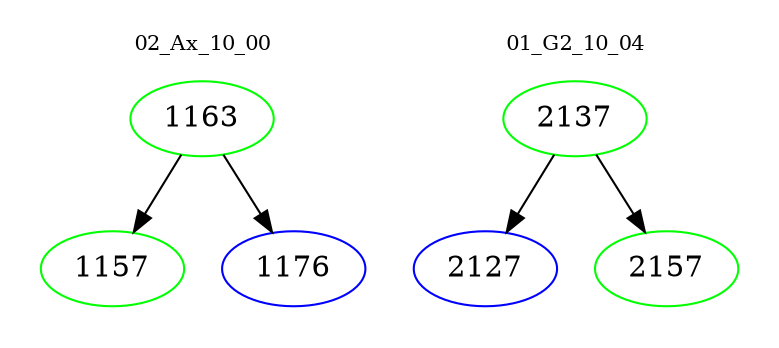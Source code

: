 digraph{
subgraph cluster_0 {
color = white
label = "02_Ax_10_00";
fontsize=10;
T0_1163 [label="1163", color="green"]
T0_1163 -> T0_1157 [color="black"]
T0_1157 [label="1157", color="green"]
T0_1163 -> T0_1176 [color="black"]
T0_1176 [label="1176", color="blue"]
}
subgraph cluster_1 {
color = white
label = "01_G2_10_04";
fontsize=10;
T1_2137 [label="2137", color="green"]
T1_2137 -> T1_2127 [color="black"]
T1_2127 [label="2127", color="blue"]
T1_2137 -> T1_2157 [color="black"]
T1_2157 [label="2157", color="green"]
}
}

